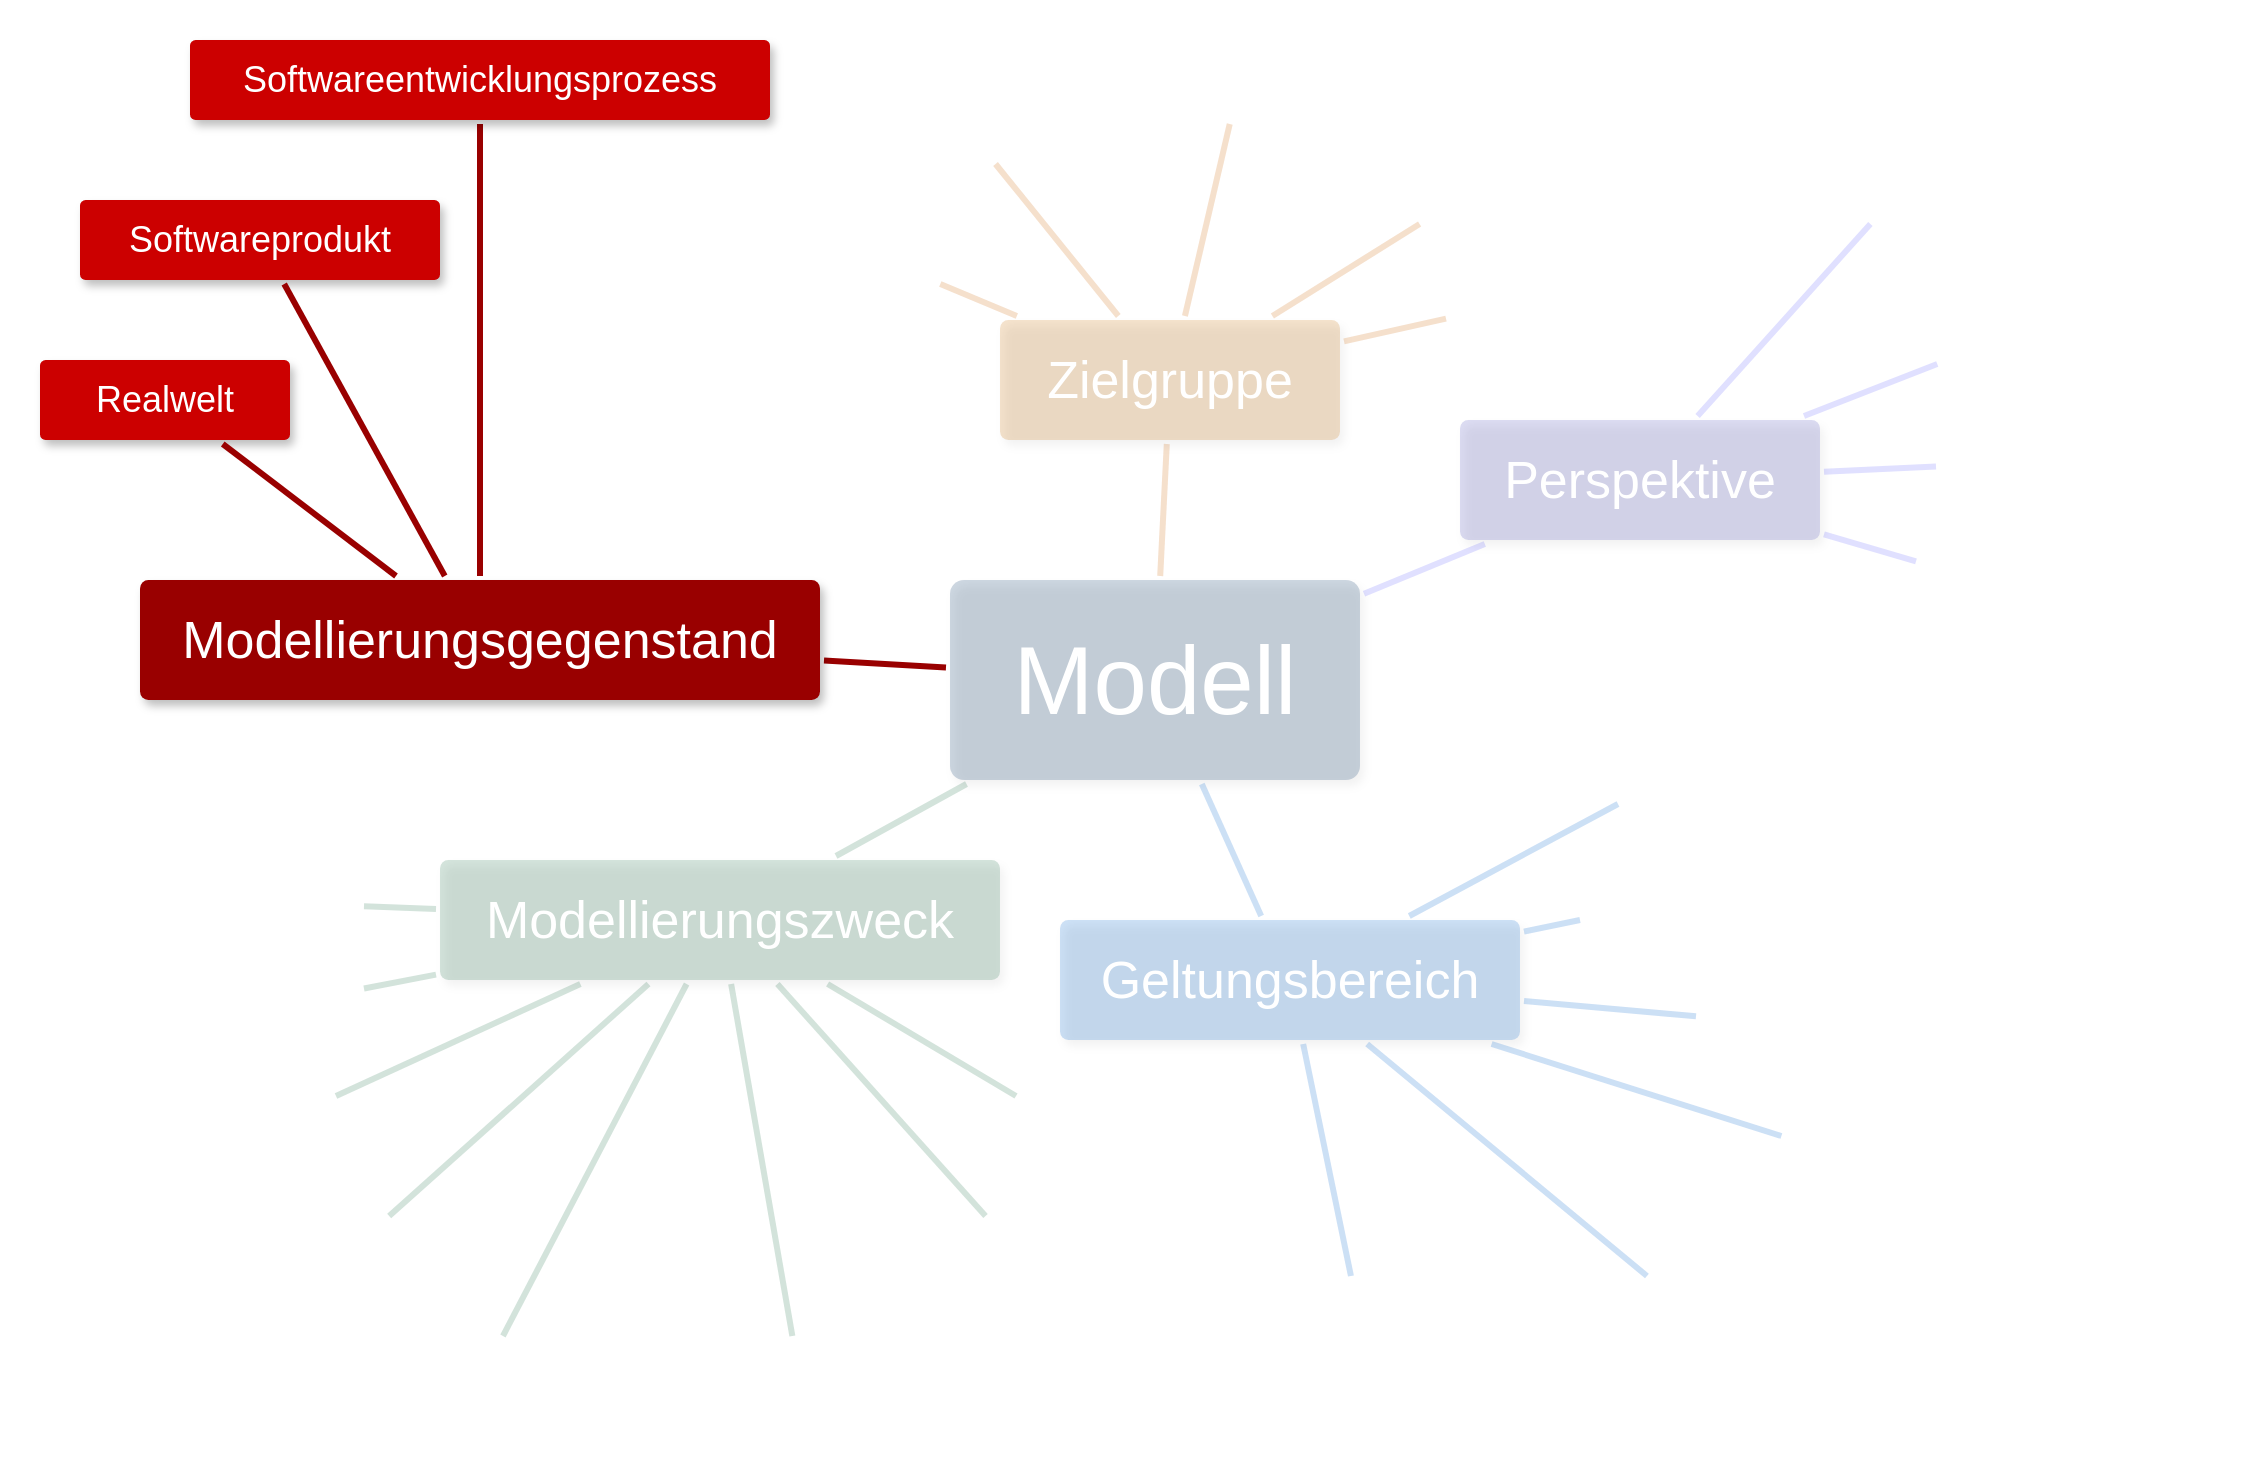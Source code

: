 <mxfile version="22.0.2" type="device">
  <diagram id="6a731a19-8d31-9384-78a2-239565b7b9f0" name="Page-1">
    <mxGraphModel dx="1500" dy="809" grid="1" gridSize="10" guides="1" tooltips="1" connect="1" arrows="1" fold="1" page="1" pageScale="1" pageWidth="1169" pageHeight="827" background="none" math="0" shadow="0">
      <root>
        <mxCell id="0" />
        <mxCell id="1" parent="0" />
        <mxCell id="hOuJfEKyZB4NLuZjMy4P-1781" value="" style="rounded=0;whiteSpace=wrap;html=1;strokeColor=none;fillColor=#006666;fillOpacity=20;" vertex="1" parent="1">
          <mxGeometry y="180" width="170" height="80" as="geometry" />
        </mxCell>
        <mxCell id="1765" value="&lt;div style=&quot;font-size: 18px;&quot;&gt;Management&lt;/div&gt;" style="rounded=1;whiteSpace=wrap;html=1;shadow=1;labelBackgroundColor=none;strokeColor=none;strokeWidth=3;fillColor=#F08705;fontFamily=Helvetica;fontSize=18;fontColor=#FFFFFF;align=center;spacing=5;arcSize=7;perimeterSpacing=2;" parent="1" vertex="1">
          <mxGeometry x="555" y="40" width="130" height="40" as="geometry" />
        </mxCell>
        <mxCell id="1767" value="Entwickler" style="rounded=1;whiteSpace=wrap;html=1;shadow=1;labelBackgroundColor=none;strokeColor=none;strokeWidth=3;fillColor=#F08705;fontFamily=Helvetica;fontSize=18;fontColor=#FFFFFF;align=center;spacing=5;arcSize=7;perimeterSpacing=2;" parent="1" vertex="1">
          <mxGeometry x="425" y="60" width="110" height="40" as="geometry" />
        </mxCell>
        <mxCell id="1769" value="Kunden" style="rounded=1;whiteSpace=wrap;html=1;shadow=1;labelBackgroundColor=none;strokeColor=none;strokeWidth=3;fillColor=#F08705;fontFamily=Helvetica;fontSize=18;fontColor=#FFFFFF;align=center;spacing=5;arcSize=7;perimeterSpacing=2;" parent="1" vertex="1">
          <mxGeometry x="365" y="120" width="105" height="40" as="geometry" />
        </mxCell>
        <mxCell id="1772" value="Prozess der Implementierung" style="rounded=1;whiteSpace=wrap;html=1;shadow=1;labelBackgroundColor=none;strokeColor=none;strokeWidth=3;fillColor=#1a8cff;fontFamily=Helvetica;fontSize=18;fontColor=#FFFFFF;align=center;spacing=5;fontStyle=0;arcSize=7;perimeterSpacing=2;gradientColor=none;gradientDirection=south;fillStyle=auto;" parent="1" vertex="1">
          <mxGeometry x="820" y="590" width="280" height="40" as="geometry" />
        </mxCell>
        <mxCell id="1774" value="Prozess des Entwurfs" style="rounded=1;whiteSpace=wrap;html=1;shadow=1;labelBackgroundColor=none;strokeColor=none;strokeWidth=3;fillColor=#1a8cff;fontFamily=Helvetica;fontSize=18;fontColor=#FFFFFF;align=center;spacing=5;fontStyle=0;arcSize=7;perimeterSpacing=2;gradientColor=none;gradientDirection=south;fillStyle=auto;" parent="1" vertex="1">
          <mxGeometry x="850" y="520" width="260" height="40" as="geometry" />
        </mxCell>
        <mxCell id="1776" value="Prozess der Anforderungsermittlung" style="rounded=1;whiteSpace=wrap;html=1;shadow=1;labelBackgroundColor=none;strokeColor=none;strokeWidth=3;fillColor=#1a8cff;fontFamily=Helvetica;fontSize=18;fontColor=#FFFFFF;align=center;spacing=5;fontStyle=0;arcSize=7;perimeterSpacing=2;gradientColor=none;gradientDirection=south;fillStyle=auto;" parent="1" vertex="1">
          <mxGeometry x="790" y="450" width="320" height="40" as="geometry" />
        </mxCell>
        <mxCell id="1778" value="kompletter Softwareengineeringsprozess" style="rounded=1;whiteSpace=wrap;html=1;shadow=1;labelBackgroundColor=none;strokeColor=none;strokeWidth=3;fillColor=#1a8cff;fontFamily=Helvetica;fontSize=18;fontColor=#FFFFFF;align=center;spacing=5;fontStyle=0;arcSize=7;perimeterSpacing=2;gradientColor=none;gradientDirection=south;fillStyle=auto;" parent="1" vertex="1">
          <mxGeometry x="720" y="380" width="360" height="40" as="geometry" />
        </mxCell>
        <mxCell id="mnCScJUHg9c3yrpS6Z5W-1780" value="Tester" style="rounded=1;whiteSpace=wrap;html=1;shadow=1;labelBackgroundColor=none;strokeColor=none;strokeWidth=3;fillColor=#F08705;fontFamily=Helvetica;fontSize=18;fontColor=#FFFFFF;align=center;spacing=5;arcSize=7;perimeterSpacing=2;" parent="1" vertex="1">
          <mxGeometry x="695" y="90" width="100" height="40" as="geometry" />
        </mxCell>
        <mxCell id="mnCScJUHg9c3yrpS6Z5W-1781" value="&lt;div style=&quot;font-size: 18px;&quot;&gt;...&lt;/div&gt;" style="rounded=1;whiteSpace=wrap;html=1;shadow=1;labelBackgroundColor=none;strokeColor=none;strokeWidth=3;fillColor=#F08705;fontFamily=Helvetica;fontSize=18;fontColor=#FFFFFF;align=center;spacing=5;arcSize=7;perimeterSpacing=2;" parent="1" vertex="1">
          <mxGeometry x="725" y="150" width="80" height="40" as="geometry" />
        </mxCell>
        <mxCell id="mnCScJUHg9c3yrpS6Z5W-1790" value="Prozess des Testens" style="rounded=1;whiteSpace=wrap;html=1;shadow=1;labelBackgroundColor=none;strokeColor=none;strokeWidth=3;fillColor=#1a8cff;fontFamily=Helvetica;fontSize=18;fontColor=#FFFFFF;align=center;spacing=5;fontStyle=0;arcSize=7;perimeterSpacing=2;gradientColor=none;gradientDirection=south;fillStyle=auto;" parent="1" vertex="1">
          <mxGeometry x="750" y="660" width="200" height="40" as="geometry" />
        </mxCell>
        <mxCell id="mnCScJUHg9c3yrpS6Z5W-1792" value="..." style="rounded=1;whiteSpace=wrap;html=1;shadow=1;labelBackgroundColor=none;strokeColor=none;strokeWidth=3;fillColor=#1a8cff;fontFamily=Helvetica;fontSize=18;fontColor=#FFFFFF;align=center;spacing=5;fontStyle=0;arcSize=7;perimeterSpacing=2;gradientColor=none;gradientDirection=south;fillStyle=auto;" parent="1" vertex="1">
          <mxGeometry x="640" y="660" width="80" height="40" as="geometry" />
        </mxCell>
        <mxCell id="mnCScJUHg9c3yrpS6Z5W-1803" value="Struktur" style="rounded=1;whiteSpace=wrap;html=1;shadow=1;labelBackgroundColor=none;strokeColor=none;strokeWidth=3;fillColor=#9090d5;fontFamily=Helvetica;fontSize=18;fontColor=#FFFFFF;align=center;spacing=5;arcSize=7;perimeterSpacing=2;" parent="1" vertex="1">
          <mxGeometry x="890" y="90" width="130" height="40" as="geometry" />
        </mxCell>
        <mxCell id="mnCScJUHg9c3yrpS6Z5W-1804" value="Verhalten" style="rounded=1;whiteSpace=wrap;html=1;shadow=1;labelBackgroundColor=none;strokeColor=none;strokeWidth=3;fillColor=#9090d5;fontFamily=Helvetica;fontSize=18;fontColor=#FFFFFF;align=center;spacing=5;arcSize=7;perimeterSpacing=2;" parent="1" vertex="1">
          <mxGeometry x="960" y="160" width="130" height="40" as="geometry" />
        </mxCell>
        <mxCell id="mnCScJUHg9c3yrpS6Z5W-1805" value="Interaktionen" style="rounded=1;whiteSpace=wrap;html=1;shadow=1;labelBackgroundColor=none;strokeColor=none;strokeWidth=3;fillColor=#9090d5;fontFamily=Helvetica;fontSize=18;fontColor=#FFFFFF;align=center;spacing=5;arcSize=7;perimeterSpacing=2;" parent="1" vertex="1">
          <mxGeometry x="970" y="230" width="140" height="40" as="geometry" />
        </mxCell>
        <mxCell id="mnCScJUHg9c3yrpS6Z5W-1806" value="&lt;div style=&quot;font-size: 18px;&quot;&gt;Kontext&lt;/div&gt;" style="rounded=1;whiteSpace=wrap;html=1;shadow=1;labelBackgroundColor=none;strokeColor=none;strokeWidth=3;fillColor=#9090d5;fontFamily=Helvetica;fontSize=18;fontColor=#FFFFFF;align=center;spacing=5;arcSize=7;perimeterSpacing=2;" parent="1" vertex="1">
          <mxGeometry x="960" y="300.5" width="130" height="40" as="geometry" />
        </mxCell>
        <mxCell id="mnCScJUHg9c3yrpS6Z5W-1827" value="..." style="rounded=1;whiteSpace=wrap;html=1;shadow=1;labelBackgroundColor=none;strokeColor=none;strokeWidth=3;fillColor=#39ac73;fontFamily=Helvetica;fontSize=18;fontColor=#FFFFFF;align=center;spacing=5;arcSize=7;perimeterSpacing=2;gradientColor=none;" parent="1" vertex="1">
          <mxGeometry x="505" y="570" width="80" height="40" as="geometry" />
        </mxCell>
        <mxCell id="mnCScJUHg9c3yrpS6Z5W-1842" value="Dokumentation" style="rounded=1;whiteSpace=wrap;html=1;shadow=1;labelBackgroundColor=none;strokeColor=none;strokeWidth=3;fillColor=#39ac73;fontFamily=Helvetica;fontSize=18;fontColor=#FFFFFF;align=center;spacing=5;arcSize=7;perimeterSpacing=2;horizontal=1;gradientColor=none;" parent="1" vertex="1">
          <mxGeometry x="20" y="450" width="160" height="40" as="geometry" />
        </mxCell>
        <mxCell id="mnCScJUHg9c3yrpS6Z5W-1843" value="Spezifikation" style="rounded=1;whiteSpace=wrap;html=1;shadow=1;labelBackgroundColor=none;strokeColor=none;strokeWidth=3;fillColor=#39ac73;fontFamily=Helvetica;fontSize=18;fontColor=#FFFFFF;align=center;spacing=5;arcSize=7;perimeterSpacing=2;gradientColor=none;" parent="1" vertex="1">
          <mxGeometry x="20" y="510" width="160" height="40" as="geometry" />
        </mxCell>
        <mxCell id="mnCScJUHg9c3yrpS6Z5W-1844" value="Diskussion" style="rounded=1;whiteSpace=wrap;html=1;shadow=1;labelBackgroundColor=none;strokeColor=none;strokeWidth=3;fillColor=#39ac73;fontFamily=Helvetica;fontSize=18;fontColor=#FFFFFF;align=center;spacing=5;arcSize=7;perimeterSpacing=2;gradientColor=none;" parent="1" vertex="1">
          <mxGeometry x="40" y="570" width="160" height="40" as="geometry" />
        </mxCell>
        <mxCell id="mnCScJUHg9c3yrpS6Z5W-1845" value="Simulation" style="rounded=1;whiteSpace=wrap;html=1;shadow=1;labelBackgroundColor=none;strokeColor=none;strokeWidth=3;fillColor=#39ac73;fontFamily=Helvetica;fontSize=18;fontColor=#FFFFFF;align=center;spacing=5;arcSize=7;perimeterSpacing=2;gradientColor=none;" parent="1" vertex="1">
          <mxGeometry x="90" y="630" width="160" height="40" as="geometry" />
        </mxCell>
        <mxCell id="mnCScJUHg9c3yrpS6Z5W-1846" value="Visualisierung" style="rounded=1;whiteSpace=wrap;html=1;shadow=1;labelBackgroundColor=none;strokeColor=none;strokeWidth=3;fillColor=#39ac73;fontFamily=Helvetica;fontSize=18;fontColor=#FFFFFF;align=center;spacing=5;arcSize=7;perimeterSpacing=2;gradientColor=none;" parent="1" vertex="1">
          <mxGeometry x="160" y="690" width="160" height="40" as="geometry" />
        </mxCell>
        <mxCell id="mnCScJUHg9c3yrpS6Z5W-1847" value="Prüfung" style="rounded=1;whiteSpace=wrap;html=1;shadow=1;labelBackgroundColor=none;strokeColor=none;strokeWidth=3;fillColor=#39ac73;fontFamily=Helvetica;fontSize=18;fontColor=#FFFFFF;align=center;spacing=5;arcSize=7;perimeterSpacing=2;gradientColor=none;" parent="1" vertex="1">
          <mxGeometry x="330" y="690" width="140" height="40" as="geometry" />
        </mxCell>
        <mxCell id="mnCScJUHg9c3yrpS6Z5W-1848" value="Code-Generierung" style="rounded=1;whiteSpace=wrap;html=1;shadow=1;labelBackgroundColor=none;strokeColor=none;strokeWidth=3;fillColor=#39ac73;fontFamily=Helvetica;fontSize=18;fontColor=#FFFFFF;align=center;spacing=5;arcSize=7;perimeterSpacing=2;gradientColor=none;" parent="1" vertex="1">
          <mxGeometry x="425" y="630" width="175" height="40" as="geometry" />
        </mxCell>
        <mxCell id="hOuJfEKyZB4NLuZjMy4P-1779" value="" style="rounded=0;whiteSpace=wrap;html=1;strokeColor=none;fillColor=default;" vertex="1" parent="1">
          <mxGeometry y="20" width="1130" height="730" as="geometry" />
        </mxCell>
        <mxCell id="1745" value="" style="rounded=0;jumpStyle=none;html=1;shadow=0;labelBackgroundColor=none;startArrow=none;startFill=0;endArrow=none;endFill=0;jettySize=auto;orthogonalLoop=1;strokeColor=#CC6600;strokeWidth=3;fontFamily=Helvetica;fontSize=16;fontColor=#23445D;spacing=5;opacity=20;" parent="1" source="1749" target="1764" edge="1">
          <mxGeometry relative="1" as="geometry" />
        </mxCell>
        <mxCell id="1747" value="" style="edgeStyle=none;rounded=0;jumpStyle=none;html=1;shadow=0;labelBackgroundColor=none;startArrow=none;startFill=0;endArrow=none;endFill=0;jettySize=auto;orthogonalLoop=1;strokeColor=#26734D;strokeWidth=3;fontFamily=Helvetica;fontSize=16;fontColor=#23445D;spacing=5;opacity=20;" parent="1" source="1749" target="mnCScJUHg9c3yrpS6Z5W-1833" edge="1">
          <mxGeometry relative="1" as="geometry">
            <mxPoint x="469.333" y="448" as="targetPoint" />
          </mxGeometry>
        </mxCell>
        <mxCell id="1748" value="" style="rounded=0;jumpStyle=none;html=1;shadow=0;labelBackgroundColor=none;startArrow=none;startFill=0;endArrow=none;endFill=0;jettySize=auto;orthogonalLoop=1;strokeColor=#990000;strokeWidth=3;fontFamily=Helvetica;fontSize=16;fontColor=#23445D;spacing=5;" parent="1" source="1749" target="1753" edge="1">
          <mxGeometry relative="1" as="geometry" />
        </mxCell>
        <mxCell id="mnCScJUHg9c3yrpS6Z5W-1814" style="sketch=0;orthogonalLoop=1;jettySize=auto;html=1;shadow=0;strokeColor=#6666FF;strokeWidth=3;fontSize=26;endArrow=none;endFill=0;opacity=20;" parent="1" source="1749" target="mnCScJUHg9c3yrpS6Z5W-1802" edge="1">
          <mxGeometry relative="1" as="geometry" />
        </mxCell>
        <mxCell id="1749" value="&lt;div style=&quot;font-size: 48px;&quot;&gt;&lt;font style=&quot;font-size: 48px;&quot;&gt;&lt;font style=&quot;font-size: 48px;&quot;&gt;&lt;font style=&quot;font-size: 48px;&quot;&gt;&lt;font style=&quot;font-size: 48px;&quot;&gt;&lt;font style=&quot;font-size: 48px;&quot;&gt;&lt;font style=&quot;font-size: 48px;&quot;&gt;&lt;font style=&quot;font-size: 48px;&quot;&gt;&lt;font style=&quot;font-size: 48px;&quot;&gt;&lt;font style=&quot;font-size: 48px;&quot;&gt;&lt;font style=&quot;font-size: 48px;&quot;&gt;Modell&lt;/font&gt;&lt;/font&gt;&lt;/font&gt;&lt;/font&gt;&lt;/font&gt;&lt;/font&gt;&lt;/font&gt;&lt;/font&gt;&lt;/font&gt;&lt;/font&gt;&lt;/div&gt;" style="rounded=1;whiteSpace=wrap;html=1;shadow=1;labelBackgroundColor=none;strokeColor=none;strokeWidth=3;fillColor=#003366;fontFamily=Helvetica;fontSize=48;fontColor=#FFFFFF;align=center;fontStyle=0;spacing=5;arcSize=7;perimeterSpacing=2;opacity=20;" parent="1" vertex="1">
          <mxGeometry x="475" y="310" width="205" height="100" as="geometry" />
        </mxCell>
        <mxCell id="1750" value="" style="rounded=1;jumpStyle=none;html=1;shadow=0;labelBackgroundColor=none;startArrow=none;startFill=0;jettySize=auto;orthogonalLoop=1;strokeColor=#990000;strokeWidth=3;fontFamily=Helvetica;fontSize=14;fontColor=#FFFFFF;spacing=5;fontStyle=1;fillColor=#b0e3e6;endArrow=none;endFill=0;" parent="1" source="1753" target="mnCScJUHg9c3yrpS6Z5W-1839" edge="1">
          <mxGeometry relative="1" as="geometry">
            <mxPoint x="257.594" y="62.0" as="targetPoint" />
          </mxGeometry>
        </mxCell>
        <mxCell id="1757" value="" style="rounded=0;jumpStyle=none;html=1;shadow=0;labelBackgroundColor=none;startArrow=none;startFill=0;endArrow=none;endFill=0;jettySize=auto;orthogonalLoop=1;strokeColor=#26734D;strokeWidth=3;fontFamily=Helvetica;fontSize=14;fontColor=#FFFFFF;spacing=5;opacity=20;" parent="1" source="mnCScJUHg9c3yrpS6Z5W-1833" target="mnCScJUHg9c3yrpS6Z5W-1842" edge="1">
          <mxGeometry relative="1" as="geometry">
            <mxPoint x="338" y="472.114" as="sourcePoint" />
            <mxPoint x="206.744" y="416" as="targetPoint" />
          </mxGeometry>
        </mxCell>
        <mxCell id="1758" value="" style="rounded=0;jumpStyle=none;html=1;shadow=0;labelBackgroundColor=none;startArrow=none;startFill=0;endArrow=none;endFill=0;jettySize=auto;orthogonalLoop=1;strokeColor=#26734D;strokeWidth=3;fontFamily=Helvetica;fontSize=14;fontColor=#FFFFFF;spacing=5;opacity=20;" parent="1" source="mnCScJUHg9c3yrpS6Z5W-1833" target="mnCScJUHg9c3yrpS6Z5W-1843" edge="1">
          <mxGeometry relative="1" as="geometry">
            <mxPoint x="338" y="490.824" as="sourcePoint" />
            <mxPoint x="182" y="464.97" as="targetPoint" />
          </mxGeometry>
        </mxCell>
        <mxCell id="1759" value="" style="rounded=0;jumpStyle=none;html=1;shadow=0;labelBackgroundColor=none;startArrow=none;startFill=0;endArrow=none;endFill=0;jettySize=auto;orthogonalLoop=1;strokeColor=#26734D;strokeWidth=3;fontFamily=Helvetica;fontSize=14;fontColor=#FFFFFF;spacing=5;opacity=20;" parent="1" source="mnCScJUHg9c3yrpS6Z5W-1833" target="mnCScJUHg9c3yrpS6Z5W-1844" edge="1">
          <mxGeometry relative="1" as="geometry">
            <mxPoint x="338" y="511.138" as="sourcePoint" />
          </mxGeometry>
        </mxCell>
        <mxCell id="1764" value="Zielgruppe" style="rounded=1;whiteSpace=wrap;html=1;shadow=1;labelBackgroundColor=none;strokeColor=none;strokeWidth=3;fillColor=#c87004;fontFamily=Helvetica;fontSize=26;fontColor=#FFFFFF;align=center;spacing=5;fontStyle=0;arcSize=7;perimeterSpacing=2;opacity=20;" parent="1" vertex="1">
          <mxGeometry x="500" y="180" width="170" height="60" as="geometry" />
        </mxCell>
        <mxCell id="1771" value="Geltungsbereich" style="rounded=1;whiteSpace=wrap;html=1;shadow=1;labelBackgroundColor=none;strokeColor=none;strokeWidth=3;fillColor=#0066CC;fontFamily=Helvetica;fontSize=26;fontColor=#FFFFFF;align=center;spacing=5;fontStyle=0;arcSize=7;perimeterSpacing=2;opacity=20;" parent="1" vertex="1">
          <mxGeometry x="530" y="480" width="230" height="60" as="geometry" />
        </mxCell>
        <mxCell id="1773" value="" style="edgeStyle=none;rounded=1;jumpStyle=none;html=1;shadow=0;labelBackgroundColor=none;startArrow=none;startFill=0;jettySize=auto;orthogonalLoop=1;strokeColor=#0066CC;strokeWidth=3;fontFamily=Helvetica;fontSize=14;fontColor=#FFFFFF;spacing=5;fontStyle=1;fillColor=#b0e3e6;endArrow=none;endFill=0;opacity=20;" parent="1" source="1771" target="1772" edge="1">
          <mxGeometry relative="1" as="geometry" />
        </mxCell>
        <mxCell id="1775" value="" style="edgeStyle=none;rounded=1;jumpStyle=none;html=1;shadow=0;labelBackgroundColor=none;startArrow=none;startFill=0;jettySize=auto;orthogonalLoop=1;strokeColor=#0066CC;strokeWidth=3;fontFamily=Helvetica;fontSize=14;fontColor=#FFFFFF;spacing=5;fontStyle=1;fillColor=#b0e3e6;endArrow=none;endFill=0;opacity=20;" parent="1" source="1771" target="1774" edge="1">
          <mxGeometry relative="1" as="geometry" />
        </mxCell>
        <mxCell id="1777" value="" style="edgeStyle=none;rounded=1;jumpStyle=none;html=1;shadow=0;labelBackgroundColor=none;startArrow=none;startFill=0;jettySize=auto;orthogonalLoop=1;strokeColor=#0066CC;strokeWidth=3;fontFamily=Helvetica;fontSize=14;fontColor=#FFFFFF;spacing=5;fontStyle=1;fillColor=#b0e3e6;endArrow=none;endFill=0;opacity=20;" parent="1" source="1771" edge="1">
          <mxGeometry relative="1" as="geometry">
            <mxPoint x="790" y="480" as="targetPoint" />
          </mxGeometry>
        </mxCell>
        <mxCell id="mnCScJUHg9c3yrpS6Z5W-1791" value="" style="edgeStyle=none;rounded=1;jumpStyle=none;html=1;shadow=0;labelBackgroundColor=none;startArrow=none;startFill=0;jettySize=auto;orthogonalLoop=1;strokeColor=#0066CC;strokeWidth=3;fontFamily=Helvetica;fontSize=14;fontColor=#FFFFFF;spacing=5;fontStyle=1;fillColor=#b0e3e6;endArrow=none;endFill=0;opacity=20;" parent="1" source="1771" target="mnCScJUHg9c3yrpS6Z5W-1790" edge="1">
          <mxGeometry relative="1" as="geometry">
            <mxPoint x="782" y="593" as="sourcePoint" />
          </mxGeometry>
        </mxCell>
        <mxCell id="mnCScJUHg9c3yrpS6Z5W-1793" value="" style="edgeStyle=none;rounded=1;jumpStyle=none;html=1;shadow=0;labelBackgroundColor=none;startArrow=none;startFill=0;jettySize=auto;orthogonalLoop=1;strokeColor=#0066CC;strokeWidth=3;fontFamily=Helvetica;fontSize=14;fontColor=#FFFFFF;spacing=5;fontStyle=1;fillColor=#b0e3e6;endArrow=none;endFill=0;opacity=20;" parent="1" source="1771" target="mnCScJUHg9c3yrpS6Z5W-1792" edge="1">
          <mxGeometry relative="1" as="geometry">
            <mxPoint x="750" y="663" as="sourcePoint" />
          </mxGeometry>
        </mxCell>
        <mxCell id="mnCScJUHg9c3yrpS6Z5W-1795" value="" style="endArrow=none;html=1;shadow=0;sketch=0;strokeColor=#CC6600;strokeWidth=3;fontSize=26;opacity=20;" parent="1" source="1764" target="1769" edge="1">
          <mxGeometry width="50" height="50" relative="1" as="geometry">
            <mxPoint x="380" y="-80" as="sourcePoint" />
            <mxPoint x="420" y="-20" as="targetPoint" />
          </mxGeometry>
        </mxCell>
        <mxCell id="mnCScJUHg9c3yrpS6Z5W-1796" value="" style="endArrow=none;html=1;shadow=0;sketch=0;strokeColor=#CC6600;strokeWidth=3;fontSize=26;opacity=20;" parent="1" source="1764" target="1767" edge="1">
          <mxGeometry width="50" height="50" relative="1" as="geometry">
            <mxPoint x="456" y="98" as="sourcePoint" />
            <mxPoint x="608" y="-90" as="targetPoint" />
          </mxGeometry>
        </mxCell>
        <mxCell id="mnCScJUHg9c3yrpS6Z5W-1797" value="" style="endArrow=none;html=1;shadow=0;sketch=0;strokeColor=#CC6600;strokeWidth=3;fontSize=26;opacity=20;" parent="1" source="1764" target="1765" edge="1">
          <mxGeometry width="50" height="50" relative="1" as="geometry">
            <mxPoint x="466" y="108" as="sourcePoint" />
            <mxPoint x="618" y="-80" as="targetPoint" />
          </mxGeometry>
        </mxCell>
        <mxCell id="mnCScJUHg9c3yrpS6Z5W-1798" value="" style="endArrow=none;html=1;shadow=0;sketch=0;strokeColor=#CC6600;strokeWidth=3;fontSize=26;opacity=20;" parent="1" source="1764" target="mnCScJUHg9c3yrpS6Z5W-1780" edge="1">
          <mxGeometry width="50" height="50" relative="1" as="geometry">
            <mxPoint x="476" y="118" as="sourcePoint" />
            <mxPoint x="628" y="-70" as="targetPoint" />
          </mxGeometry>
        </mxCell>
        <mxCell id="mnCScJUHg9c3yrpS6Z5W-1799" value="" style="endArrow=none;html=1;shadow=0;sketch=0;strokeColor=#CC6600;strokeWidth=3;fontSize=26;opacity=20;" parent="1" source="1764" target="mnCScJUHg9c3yrpS6Z5W-1781" edge="1">
          <mxGeometry width="50" height="50" relative="1" as="geometry">
            <mxPoint x="486" y="128" as="sourcePoint" />
            <mxPoint x="638" y="-60" as="targetPoint" />
          </mxGeometry>
        </mxCell>
        <mxCell id="mnCScJUHg9c3yrpS6Z5W-1809" style="sketch=0;orthogonalLoop=1;jettySize=auto;html=1;shadow=0;strokeColor=#6666FF;strokeWidth=3;fontSize=26;endArrow=none;endFill=0;opacity=20;" parent="1" source="mnCScJUHg9c3yrpS6Z5W-1802" target="mnCScJUHg9c3yrpS6Z5W-1803" edge="1">
          <mxGeometry relative="1" as="geometry" />
        </mxCell>
        <mxCell id="mnCScJUHg9c3yrpS6Z5W-1811" style="sketch=0;orthogonalLoop=1;jettySize=auto;html=1;shadow=0;strokeColor=#6666FF;strokeWidth=3;fontSize=26;endArrow=none;endFill=0;opacity=20;" parent="1" source="mnCScJUHg9c3yrpS6Z5W-1802" target="mnCScJUHg9c3yrpS6Z5W-1804" edge="1">
          <mxGeometry relative="1" as="geometry" />
        </mxCell>
        <mxCell id="mnCScJUHg9c3yrpS6Z5W-1812" style="sketch=0;orthogonalLoop=1;jettySize=auto;html=1;shadow=0;strokeColor=#6666FF;strokeWidth=3;fontSize=26;endArrow=none;endFill=0;opacity=20;" parent="1" source="mnCScJUHg9c3yrpS6Z5W-1802" target="mnCScJUHg9c3yrpS6Z5W-1805" edge="1">
          <mxGeometry relative="1" as="geometry" />
        </mxCell>
        <mxCell id="mnCScJUHg9c3yrpS6Z5W-1813" style="sketch=0;orthogonalLoop=1;jettySize=auto;html=1;shadow=0;strokeColor=#6666FF;strokeWidth=3;fontSize=26;endArrow=none;endFill=0;opacity=20;" parent="1" source="mnCScJUHg9c3yrpS6Z5W-1802" target="mnCScJUHg9c3yrpS6Z5W-1806" edge="1">
          <mxGeometry relative="1" as="geometry" />
        </mxCell>
        <mxCell id="mnCScJUHg9c3yrpS6Z5W-1802" value="Perspektive" style="rounded=1;whiteSpace=wrap;html=1;shadow=1;labelBackgroundColor=none;strokeColor=none;strokeWidth=3;fillColor=#4A4ABA;fontFamily=Helvetica;fontSize=26;fontColor=#FFFFFF;align=center;spacing=5;fontStyle=0;arcSize=7;perimeterSpacing=2;opacity=20;" parent="1" vertex="1">
          <mxGeometry x="730" y="230" width="180" height="60" as="geometry" />
        </mxCell>
        <mxCell id="mnCScJUHg9c3yrpS6Z5W-1816" value="" style="edgeStyle=none;rounded=1;jumpStyle=none;html=1;shadow=0;labelBackgroundColor=none;startArrow=none;startFill=0;jettySize=auto;orthogonalLoop=1;strokeColor=#0066CC;strokeWidth=3;fontFamily=Helvetica;fontSize=14;fontColor=#FFFFFF;spacing=5;fontStyle=1;fillColor=#b0e3e6;endArrow=none;endFill=0;entryX=0.25;entryY=1;entryDx=0;entryDy=0;opacity=20;" parent="1" source="1771" target="1778" edge="1">
          <mxGeometry relative="1" as="geometry">
            <mxPoint x="713" y="480" as="sourcePoint" />
            <mxPoint x="850" y="430" as="targetPoint" />
          </mxGeometry>
        </mxCell>
        <mxCell id="mnCScJUHg9c3yrpS6Z5W-1818" value="" style="rounded=0;jumpStyle=none;html=1;shadow=0;labelBackgroundColor=none;startArrow=none;startFill=0;endArrow=none;endFill=0;jettySize=auto;orthogonalLoop=1;strokeColor=#26734D;strokeWidth=3;fontFamily=Helvetica;fontSize=14;fontColor=#FFFFFF;spacing=5;opacity=20;" parent="1" source="mnCScJUHg9c3yrpS6Z5W-1833" target="mnCScJUHg9c3yrpS6Z5W-1845" edge="1">
          <mxGeometry relative="1" as="geometry">
            <mxPoint x="373.529" y="512.0" as="sourcePoint" />
          </mxGeometry>
        </mxCell>
        <mxCell id="mnCScJUHg9c3yrpS6Z5W-1820" value="" style="rounded=0;jumpStyle=none;html=1;shadow=0;labelBackgroundColor=none;startArrow=none;startFill=0;endArrow=none;endFill=0;jettySize=auto;orthogonalLoop=1;strokeColor=#26734D;strokeWidth=3;fontFamily=Helvetica;fontSize=14;fontColor=#FFFFFF;spacing=5;opacity=20;" parent="1" source="mnCScJUHg9c3yrpS6Z5W-1833" target="mnCScJUHg9c3yrpS6Z5W-1846" edge="1">
          <mxGeometry relative="1" as="geometry">
            <mxPoint x="400.783" y="512.0" as="sourcePoint" />
          </mxGeometry>
        </mxCell>
        <mxCell id="mnCScJUHg9c3yrpS6Z5W-1828" value="" style="rounded=0;jumpStyle=none;html=1;shadow=0;labelBackgroundColor=none;startArrow=none;startFill=0;endArrow=none;endFill=0;jettySize=auto;orthogonalLoop=1;strokeColor=#26734D;strokeWidth=3;fontFamily=Helvetica;fontSize=14;fontColor=#FFFFFF;spacing=5;opacity=20;" parent="1" source="mnCScJUHg9c3yrpS6Z5W-1833" target="mnCScJUHg9c3yrpS6Z5W-1847" edge="1">
          <mxGeometry relative="1" as="geometry">
            <mxPoint x="424.667" y="512.0" as="sourcePoint" />
            <mxPoint x="158" y="654" as="targetPoint" />
          </mxGeometry>
        </mxCell>
        <mxCell id="mnCScJUHg9c3yrpS6Z5W-1829" value="" style="rounded=0;jumpStyle=none;html=1;shadow=0;labelBackgroundColor=none;startArrow=none;startFill=0;endArrow=none;endFill=0;jettySize=auto;orthogonalLoop=1;strokeColor=#26734D;strokeWidth=3;fontFamily=Helvetica;fontSize=14;fontColor=#FFFFFF;spacing=5;opacity=20;" parent="1" source="mnCScJUHg9c3yrpS6Z5W-1833" target="mnCScJUHg9c3yrpS6Z5W-1848" edge="1">
          <mxGeometry relative="1" as="geometry">
            <mxPoint x="445.529" y="512.0" as="sourcePoint" />
            <mxPoint x="168" y="664" as="targetPoint" />
          </mxGeometry>
        </mxCell>
        <mxCell id="mnCScJUHg9c3yrpS6Z5W-1830" value="" style="rounded=0;jumpStyle=none;html=1;shadow=0;labelBackgroundColor=none;startArrow=none;startFill=0;endArrow=none;endFill=0;jettySize=auto;orthogonalLoop=1;strokeColor=#26734D;strokeWidth=3;fontFamily=Helvetica;fontSize=14;fontColor=#FFFFFF;spacing=5;opacity=20;" parent="1" source="mnCScJUHg9c3yrpS6Z5W-1833" target="mnCScJUHg9c3yrpS6Z5W-1827" edge="1">
          <mxGeometry relative="1" as="geometry">
            <mxPoint x="463.455" y="512.0" as="sourcePoint" />
            <mxPoint x="178" y="674" as="targetPoint" />
          </mxGeometry>
        </mxCell>
        <mxCell id="mnCScJUHg9c3yrpS6Z5W-1833" value="Modellierungszweck" style="rounded=1;whiteSpace=wrap;html=1;shadow=1;labelBackgroundColor=none;strokeColor=none;strokeWidth=3;fillColor=#26734D;fontFamily=Helvetica;fontSize=26;fontColor=#ffffff;align=center;spacing=5;fontStyle=0;arcSize=7;perimeterSpacing=2;opacity=20;" parent="1" vertex="1">
          <mxGeometry x="220" y="450" width="280" height="60" as="geometry" />
        </mxCell>
        <mxCell id="mnCScJUHg9c3yrpS6Z5W-1838" value="" style="edgeStyle=none;rounded=1;jumpStyle=none;html=1;shadow=0;labelBackgroundColor=none;startArrow=none;startFill=0;jettySize=auto;orthogonalLoop=1;strokeColor=#0066CC;strokeWidth=3;fontFamily=Helvetica;fontSize=14;fontColor=#FFFFFF;spacing=5;fontStyle=1;fillColor=#b0e3e6;endArrow=none;endFill=0;opacity=20;" parent="1" source="1749" target="1771" edge="1">
          <mxGeometry relative="1" as="geometry">
            <mxPoint x="810" y="410" as="sourcePoint" />
            <mxPoint x="856" y="410" as="targetPoint" />
          </mxGeometry>
        </mxCell>
        <mxCell id="mnCScJUHg9c3yrpS6Z5W-1839" value="Softwareentwicklungsprozess" style="rounded=1;whiteSpace=wrap;html=1;shadow=1;labelBackgroundColor=none;strokeColor=none;strokeWidth=3;fillColor=#CC0000;fontFamily=Helvetica;fontSize=18;fontColor=#FFFFFF;align=center;spacing=5;fontStyle=0;arcSize=7;perimeterSpacing=2;" parent="1" vertex="1">
          <mxGeometry x="95" y="40" width="290" height="40" as="geometry" />
        </mxCell>
        <mxCell id="mnCScJUHg9c3yrpS6Z5W-1840" value="Softwareprodukt" style="rounded=1;whiteSpace=wrap;html=1;shadow=1;labelBackgroundColor=none;strokeColor=none;strokeWidth=3;fillColor=#CC0000;fontFamily=Helvetica;fontSize=18;fontColor=#FFFFFF;align=center;spacing=5;fontStyle=0;arcSize=7;perimeterSpacing=2;" parent="1" vertex="1">
          <mxGeometry x="40" y="120" width="180" height="40" as="geometry" />
        </mxCell>
        <mxCell id="mnCScJUHg9c3yrpS6Z5W-1841" value="Realwelt" style="rounded=1;whiteSpace=wrap;html=1;shadow=1;labelBackgroundColor=none;strokeColor=none;strokeWidth=3;fillColor=#CC0000;fontFamily=Helvetica;fontSize=18;fontColor=#FFFFFF;align=center;spacing=5;fontStyle=0;arcSize=7;perimeterSpacing=2;" parent="1" vertex="1">
          <mxGeometry x="20" y="200" width="125" height="40" as="geometry" />
        </mxCell>
        <mxCell id="1753" value="Modellierungsgegenstand" style="rounded=1;whiteSpace=wrap;html=1;shadow=1;labelBackgroundColor=none;strokeColor=none;strokeWidth=3;fillColor=#990000;fontFamily=Helvetica;fontSize=26;fontColor=#FFFFFF;align=center;spacing=5;fontStyle=0;arcSize=7;perimeterSpacing=2;" parent="1" vertex="1">
          <mxGeometry x="70" y="310" width="340" height="60" as="geometry" />
        </mxCell>
        <mxCell id="1752" value="" style="rounded=1;jumpStyle=none;html=1;shadow=0;labelBackgroundColor=none;startArrow=none;startFill=0;jettySize=auto;orthogonalLoop=1;strokeColor=#990000;strokeWidth=3;fontFamily=Helvetica;fontSize=14;fontColor=#FFFFFF;spacing=5;fontStyle=1;fillColor=#b0e3e6;endArrow=none;endFill=0;" parent="1" source="1753" target="mnCScJUHg9c3yrpS6Z5W-1841" edge="1">
          <mxGeometry relative="1" as="geometry">
            <mxPoint x="124.036" y="201.75" as="targetPoint" />
          </mxGeometry>
        </mxCell>
        <mxCell id="1751" value="" style="rounded=1;jumpStyle=none;html=1;shadow=0;labelBackgroundColor=none;startArrow=none;startFill=0;jettySize=auto;orthogonalLoop=1;strokeColor=#990000;strokeWidth=3;fontFamily=Helvetica;fontSize=14;fontColor=#FFFFFF;spacing=5;fontStyle=1;fillColor=#b0e3e6;endArrow=none;endFill=0;" parent="1" source="1753" target="mnCScJUHg9c3yrpS6Z5W-1840" edge="1">
          <mxGeometry relative="1" as="geometry">
            <mxPoint x="179.4" y="132.0" as="targetPoint" />
          </mxGeometry>
        </mxCell>
      </root>
    </mxGraphModel>
  </diagram>
</mxfile>
